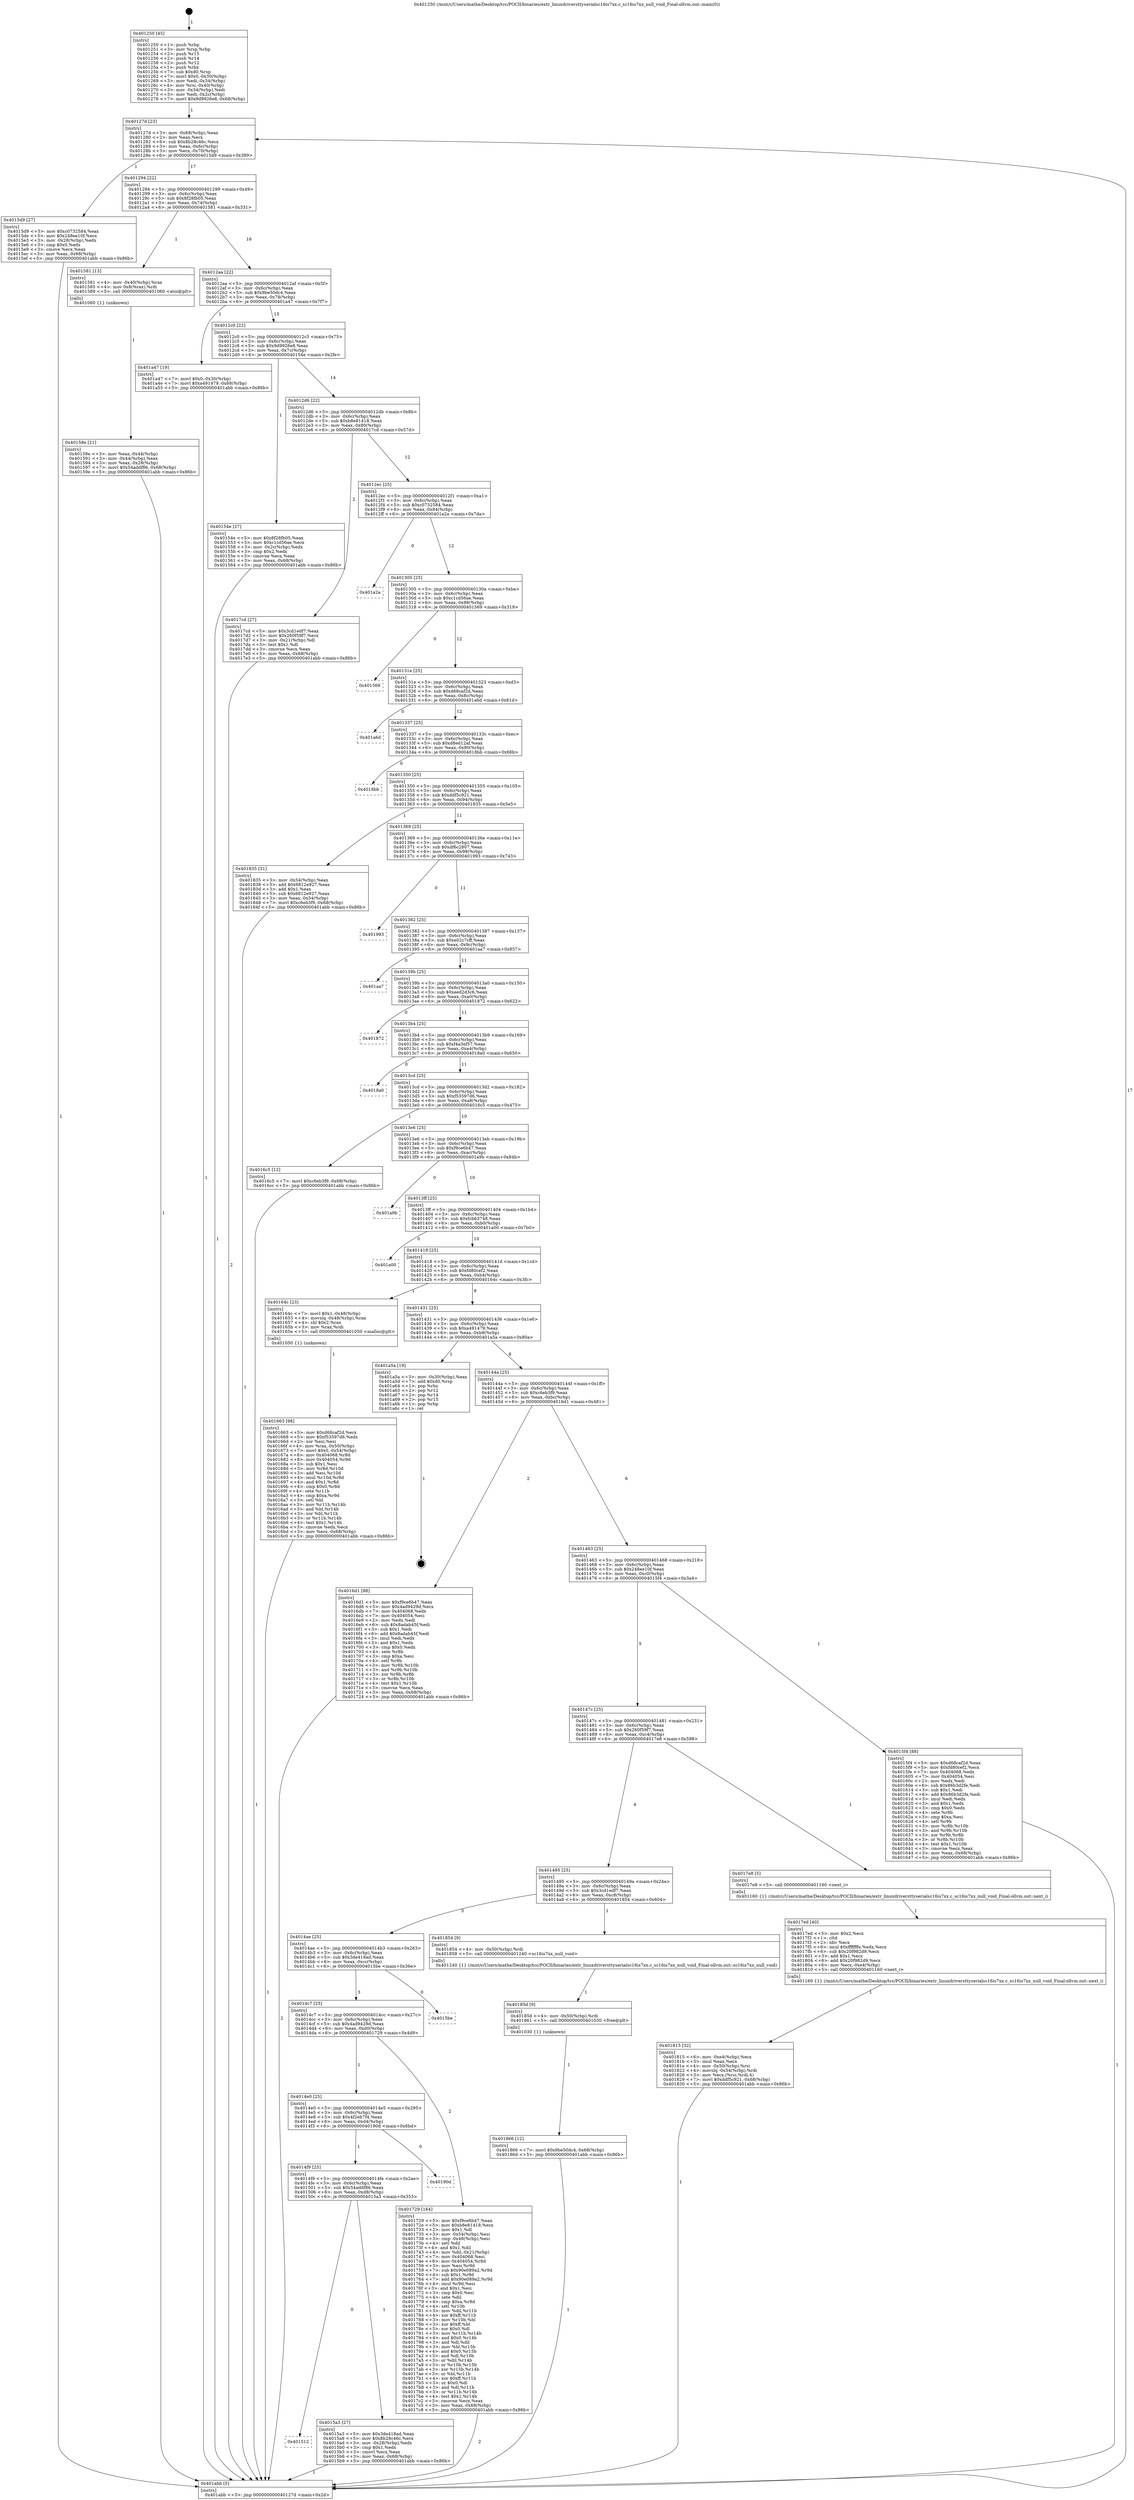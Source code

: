 digraph "0x401250" {
  label = "0x401250 (/mnt/c/Users/mathe/Desktop/tcc/POCII/binaries/extr_linuxdriversttyserialsc16is7xx.c_sc16is7xx_null_void_Final-ollvm.out::main(0))"
  labelloc = "t"
  node[shape=record]

  Entry [label="",width=0.3,height=0.3,shape=circle,fillcolor=black,style=filled]
  "0x40127d" [label="{
     0x40127d [23]\l
     | [instrs]\l
     &nbsp;&nbsp;0x40127d \<+3\>: mov -0x68(%rbp),%eax\l
     &nbsp;&nbsp;0x401280 \<+2\>: mov %eax,%ecx\l
     &nbsp;&nbsp;0x401282 \<+6\>: sub $0x8b28c46c,%ecx\l
     &nbsp;&nbsp;0x401288 \<+3\>: mov %eax,-0x6c(%rbp)\l
     &nbsp;&nbsp;0x40128b \<+3\>: mov %ecx,-0x70(%rbp)\l
     &nbsp;&nbsp;0x40128e \<+6\>: je 00000000004015d9 \<main+0x389\>\l
  }"]
  "0x4015d9" [label="{
     0x4015d9 [27]\l
     | [instrs]\l
     &nbsp;&nbsp;0x4015d9 \<+5\>: mov $0xc0732584,%eax\l
     &nbsp;&nbsp;0x4015de \<+5\>: mov $0x248ee10f,%ecx\l
     &nbsp;&nbsp;0x4015e3 \<+3\>: mov -0x28(%rbp),%edx\l
     &nbsp;&nbsp;0x4015e6 \<+3\>: cmp $0x0,%edx\l
     &nbsp;&nbsp;0x4015e9 \<+3\>: cmove %ecx,%eax\l
     &nbsp;&nbsp;0x4015ec \<+3\>: mov %eax,-0x68(%rbp)\l
     &nbsp;&nbsp;0x4015ef \<+5\>: jmp 0000000000401abb \<main+0x86b\>\l
  }"]
  "0x401294" [label="{
     0x401294 [22]\l
     | [instrs]\l
     &nbsp;&nbsp;0x401294 \<+5\>: jmp 0000000000401299 \<main+0x49\>\l
     &nbsp;&nbsp;0x401299 \<+3\>: mov -0x6c(%rbp),%eax\l
     &nbsp;&nbsp;0x40129c \<+5\>: sub $0x8f28fb05,%eax\l
     &nbsp;&nbsp;0x4012a1 \<+3\>: mov %eax,-0x74(%rbp)\l
     &nbsp;&nbsp;0x4012a4 \<+6\>: je 0000000000401581 \<main+0x331\>\l
  }"]
  Exit [label="",width=0.3,height=0.3,shape=circle,fillcolor=black,style=filled,peripheries=2]
  "0x401581" [label="{
     0x401581 [13]\l
     | [instrs]\l
     &nbsp;&nbsp;0x401581 \<+4\>: mov -0x40(%rbp),%rax\l
     &nbsp;&nbsp;0x401585 \<+4\>: mov 0x8(%rax),%rdi\l
     &nbsp;&nbsp;0x401589 \<+5\>: call 0000000000401060 \<atoi@plt\>\l
     | [calls]\l
     &nbsp;&nbsp;0x401060 \{1\} (unknown)\l
  }"]
  "0x4012aa" [label="{
     0x4012aa [22]\l
     | [instrs]\l
     &nbsp;&nbsp;0x4012aa \<+5\>: jmp 00000000004012af \<main+0x5f\>\l
     &nbsp;&nbsp;0x4012af \<+3\>: mov -0x6c(%rbp),%eax\l
     &nbsp;&nbsp;0x4012b2 \<+5\>: sub $0x9be50dc4,%eax\l
     &nbsp;&nbsp;0x4012b7 \<+3\>: mov %eax,-0x78(%rbp)\l
     &nbsp;&nbsp;0x4012ba \<+6\>: je 0000000000401a47 \<main+0x7f7\>\l
  }"]
  "0x401866" [label="{
     0x401866 [12]\l
     | [instrs]\l
     &nbsp;&nbsp;0x401866 \<+7\>: movl $0x9be50dc4,-0x68(%rbp)\l
     &nbsp;&nbsp;0x40186d \<+5\>: jmp 0000000000401abb \<main+0x86b\>\l
  }"]
  "0x401a47" [label="{
     0x401a47 [19]\l
     | [instrs]\l
     &nbsp;&nbsp;0x401a47 \<+7\>: movl $0x0,-0x30(%rbp)\l
     &nbsp;&nbsp;0x401a4e \<+7\>: movl $0xa491479,-0x68(%rbp)\l
     &nbsp;&nbsp;0x401a55 \<+5\>: jmp 0000000000401abb \<main+0x86b\>\l
  }"]
  "0x4012c0" [label="{
     0x4012c0 [22]\l
     | [instrs]\l
     &nbsp;&nbsp;0x4012c0 \<+5\>: jmp 00000000004012c5 \<main+0x75\>\l
     &nbsp;&nbsp;0x4012c5 \<+3\>: mov -0x6c(%rbp),%eax\l
     &nbsp;&nbsp;0x4012c8 \<+5\>: sub $0x9d9926e8,%eax\l
     &nbsp;&nbsp;0x4012cd \<+3\>: mov %eax,-0x7c(%rbp)\l
     &nbsp;&nbsp;0x4012d0 \<+6\>: je 000000000040154e \<main+0x2fe\>\l
  }"]
  "0x40185d" [label="{
     0x40185d [9]\l
     | [instrs]\l
     &nbsp;&nbsp;0x40185d \<+4\>: mov -0x50(%rbp),%rdi\l
     &nbsp;&nbsp;0x401861 \<+5\>: call 0000000000401030 \<free@plt\>\l
     | [calls]\l
     &nbsp;&nbsp;0x401030 \{1\} (unknown)\l
  }"]
  "0x40154e" [label="{
     0x40154e [27]\l
     | [instrs]\l
     &nbsp;&nbsp;0x40154e \<+5\>: mov $0x8f28fb05,%eax\l
     &nbsp;&nbsp;0x401553 \<+5\>: mov $0xc1cd56ae,%ecx\l
     &nbsp;&nbsp;0x401558 \<+3\>: mov -0x2c(%rbp),%edx\l
     &nbsp;&nbsp;0x40155b \<+3\>: cmp $0x2,%edx\l
     &nbsp;&nbsp;0x40155e \<+3\>: cmovne %ecx,%eax\l
     &nbsp;&nbsp;0x401561 \<+3\>: mov %eax,-0x68(%rbp)\l
     &nbsp;&nbsp;0x401564 \<+5\>: jmp 0000000000401abb \<main+0x86b\>\l
  }"]
  "0x4012d6" [label="{
     0x4012d6 [22]\l
     | [instrs]\l
     &nbsp;&nbsp;0x4012d6 \<+5\>: jmp 00000000004012db \<main+0x8b\>\l
     &nbsp;&nbsp;0x4012db \<+3\>: mov -0x6c(%rbp),%eax\l
     &nbsp;&nbsp;0x4012de \<+5\>: sub $0xb8e81418,%eax\l
     &nbsp;&nbsp;0x4012e3 \<+3\>: mov %eax,-0x80(%rbp)\l
     &nbsp;&nbsp;0x4012e6 \<+6\>: je 00000000004017cd \<main+0x57d\>\l
  }"]
  "0x401abb" [label="{
     0x401abb [5]\l
     | [instrs]\l
     &nbsp;&nbsp;0x401abb \<+5\>: jmp 000000000040127d \<main+0x2d\>\l
  }"]
  "0x401250" [label="{
     0x401250 [45]\l
     | [instrs]\l
     &nbsp;&nbsp;0x401250 \<+1\>: push %rbp\l
     &nbsp;&nbsp;0x401251 \<+3\>: mov %rsp,%rbp\l
     &nbsp;&nbsp;0x401254 \<+2\>: push %r15\l
     &nbsp;&nbsp;0x401256 \<+2\>: push %r14\l
     &nbsp;&nbsp;0x401258 \<+2\>: push %r12\l
     &nbsp;&nbsp;0x40125a \<+1\>: push %rbx\l
     &nbsp;&nbsp;0x40125b \<+7\>: sub $0xd0,%rsp\l
     &nbsp;&nbsp;0x401262 \<+7\>: movl $0x0,-0x30(%rbp)\l
     &nbsp;&nbsp;0x401269 \<+3\>: mov %edi,-0x34(%rbp)\l
     &nbsp;&nbsp;0x40126c \<+4\>: mov %rsi,-0x40(%rbp)\l
     &nbsp;&nbsp;0x401270 \<+3\>: mov -0x34(%rbp),%edi\l
     &nbsp;&nbsp;0x401273 \<+3\>: mov %edi,-0x2c(%rbp)\l
     &nbsp;&nbsp;0x401276 \<+7\>: movl $0x9d9926e8,-0x68(%rbp)\l
  }"]
  "0x40158e" [label="{
     0x40158e [21]\l
     | [instrs]\l
     &nbsp;&nbsp;0x40158e \<+3\>: mov %eax,-0x44(%rbp)\l
     &nbsp;&nbsp;0x401591 \<+3\>: mov -0x44(%rbp),%eax\l
     &nbsp;&nbsp;0x401594 \<+3\>: mov %eax,-0x28(%rbp)\l
     &nbsp;&nbsp;0x401597 \<+7\>: movl $0x54addf86,-0x68(%rbp)\l
     &nbsp;&nbsp;0x40159e \<+5\>: jmp 0000000000401abb \<main+0x86b\>\l
  }"]
  "0x401815" [label="{
     0x401815 [32]\l
     | [instrs]\l
     &nbsp;&nbsp;0x401815 \<+6\>: mov -0xe4(%rbp),%ecx\l
     &nbsp;&nbsp;0x40181b \<+3\>: imul %eax,%ecx\l
     &nbsp;&nbsp;0x40181e \<+4\>: mov -0x50(%rbp),%rsi\l
     &nbsp;&nbsp;0x401822 \<+4\>: movslq -0x54(%rbp),%rdi\l
     &nbsp;&nbsp;0x401826 \<+3\>: mov %ecx,(%rsi,%rdi,4)\l
     &nbsp;&nbsp;0x401829 \<+7\>: movl $0xddf5c921,-0x68(%rbp)\l
     &nbsp;&nbsp;0x401830 \<+5\>: jmp 0000000000401abb \<main+0x86b\>\l
  }"]
  "0x4017cd" [label="{
     0x4017cd [27]\l
     | [instrs]\l
     &nbsp;&nbsp;0x4017cd \<+5\>: mov $0x3cd1edf7,%eax\l
     &nbsp;&nbsp;0x4017d2 \<+5\>: mov $0x260f59f7,%ecx\l
     &nbsp;&nbsp;0x4017d7 \<+3\>: mov -0x21(%rbp),%dl\l
     &nbsp;&nbsp;0x4017da \<+3\>: test $0x1,%dl\l
     &nbsp;&nbsp;0x4017dd \<+3\>: cmovne %ecx,%eax\l
     &nbsp;&nbsp;0x4017e0 \<+3\>: mov %eax,-0x68(%rbp)\l
     &nbsp;&nbsp;0x4017e3 \<+5\>: jmp 0000000000401abb \<main+0x86b\>\l
  }"]
  "0x4012ec" [label="{
     0x4012ec [25]\l
     | [instrs]\l
     &nbsp;&nbsp;0x4012ec \<+5\>: jmp 00000000004012f1 \<main+0xa1\>\l
     &nbsp;&nbsp;0x4012f1 \<+3\>: mov -0x6c(%rbp),%eax\l
     &nbsp;&nbsp;0x4012f4 \<+5\>: sub $0xc0732584,%eax\l
     &nbsp;&nbsp;0x4012f9 \<+6\>: mov %eax,-0x84(%rbp)\l
     &nbsp;&nbsp;0x4012ff \<+6\>: je 0000000000401a2a \<main+0x7da\>\l
  }"]
  "0x4017ed" [label="{
     0x4017ed [40]\l
     | [instrs]\l
     &nbsp;&nbsp;0x4017ed \<+5\>: mov $0x2,%ecx\l
     &nbsp;&nbsp;0x4017f2 \<+1\>: cltd\l
     &nbsp;&nbsp;0x4017f3 \<+2\>: idiv %ecx\l
     &nbsp;&nbsp;0x4017f5 \<+6\>: imul $0xfffffffe,%edx,%ecx\l
     &nbsp;&nbsp;0x4017fb \<+6\>: sub $0x20f982d9,%ecx\l
     &nbsp;&nbsp;0x401801 \<+3\>: add $0x1,%ecx\l
     &nbsp;&nbsp;0x401804 \<+6\>: add $0x20f982d9,%ecx\l
     &nbsp;&nbsp;0x40180a \<+6\>: mov %ecx,-0xe4(%rbp)\l
     &nbsp;&nbsp;0x401810 \<+5\>: call 0000000000401160 \<next_i\>\l
     | [calls]\l
     &nbsp;&nbsp;0x401160 \{1\} (/mnt/c/Users/mathe/Desktop/tcc/POCII/binaries/extr_linuxdriversttyserialsc16is7xx.c_sc16is7xx_null_void_Final-ollvm.out::next_i)\l
  }"]
  "0x401a2a" [label="{
     0x401a2a\l
  }", style=dashed]
  "0x401305" [label="{
     0x401305 [25]\l
     | [instrs]\l
     &nbsp;&nbsp;0x401305 \<+5\>: jmp 000000000040130a \<main+0xba\>\l
     &nbsp;&nbsp;0x40130a \<+3\>: mov -0x6c(%rbp),%eax\l
     &nbsp;&nbsp;0x40130d \<+5\>: sub $0xc1cd56ae,%eax\l
     &nbsp;&nbsp;0x401312 \<+6\>: mov %eax,-0x88(%rbp)\l
     &nbsp;&nbsp;0x401318 \<+6\>: je 0000000000401569 \<main+0x319\>\l
  }"]
  "0x401663" [label="{
     0x401663 [98]\l
     | [instrs]\l
     &nbsp;&nbsp;0x401663 \<+5\>: mov $0xd68caf2d,%ecx\l
     &nbsp;&nbsp;0x401668 \<+5\>: mov $0xf53597d6,%edx\l
     &nbsp;&nbsp;0x40166d \<+2\>: xor %esi,%esi\l
     &nbsp;&nbsp;0x40166f \<+4\>: mov %rax,-0x50(%rbp)\l
     &nbsp;&nbsp;0x401673 \<+7\>: movl $0x0,-0x54(%rbp)\l
     &nbsp;&nbsp;0x40167a \<+8\>: mov 0x404068,%r8d\l
     &nbsp;&nbsp;0x401682 \<+8\>: mov 0x404054,%r9d\l
     &nbsp;&nbsp;0x40168a \<+3\>: sub $0x1,%esi\l
     &nbsp;&nbsp;0x40168d \<+3\>: mov %r8d,%r10d\l
     &nbsp;&nbsp;0x401690 \<+3\>: add %esi,%r10d\l
     &nbsp;&nbsp;0x401693 \<+4\>: imul %r10d,%r8d\l
     &nbsp;&nbsp;0x401697 \<+4\>: and $0x1,%r8d\l
     &nbsp;&nbsp;0x40169b \<+4\>: cmp $0x0,%r8d\l
     &nbsp;&nbsp;0x40169f \<+4\>: sete %r11b\l
     &nbsp;&nbsp;0x4016a3 \<+4\>: cmp $0xa,%r9d\l
     &nbsp;&nbsp;0x4016a7 \<+3\>: setl %bl\l
     &nbsp;&nbsp;0x4016aa \<+3\>: mov %r11b,%r14b\l
     &nbsp;&nbsp;0x4016ad \<+3\>: and %bl,%r14b\l
     &nbsp;&nbsp;0x4016b0 \<+3\>: xor %bl,%r11b\l
     &nbsp;&nbsp;0x4016b3 \<+3\>: or %r11b,%r14b\l
     &nbsp;&nbsp;0x4016b6 \<+4\>: test $0x1,%r14b\l
     &nbsp;&nbsp;0x4016ba \<+3\>: cmovne %edx,%ecx\l
     &nbsp;&nbsp;0x4016bd \<+3\>: mov %ecx,-0x68(%rbp)\l
     &nbsp;&nbsp;0x4016c0 \<+5\>: jmp 0000000000401abb \<main+0x86b\>\l
  }"]
  "0x401569" [label="{
     0x401569\l
  }", style=dashed]
  "0x40131e" [label="{
     0x40131e [25]\l
     | [instrs]\l
     &nbsp;&nbsp;0x40131e \<+5\>: jmp 0000000000401323 \<main+0xd3\>\l
     &nbsp;&nbsp;0x401323 \<+3\>: mov -0x6c(%rbp),%eax\l
     &nbsp;&nbsp;0x401326 \<+5\>: sub $0xd68caf2d,%eax\l
     &nbsp;&nbsp;0x40132b \<+6\>: mov %eax,-0x8c(%rbp)\l
     &nbsp;&nbsp;0x401331 \<+6\>: je 0000000000401a6d \<main+0x81d\>\l
  }"]
  "0x401512" [label="{
     0x401512\l
  }", style=dashed]
  "0x401a6d" [label="{
     0x401a6d\l
  }", style=dashed]
  "0x401337" [label="{
     0x401337 [25]\l
     | [instrs]\l
     &nbsp;&nbsp;0x401337 \<+5\>: jmp 000000000040133c \<main+0xec\>\l
     &nbsp;&nbsp;0x40133c \<+3\>: mov -0x6c(%rbp),%eax\l
     &nbsp;&nbsp;0x40133f \<+5\>: sub $0xd8ed12af,%eax\l
     &nbsp;&nbsp;0x401344 \<+6\>: mov %eax,-0x90(%rbp)\l
     &nbsp;&nbsp;0x40134a \<+6\>: je 00000000004018bb \<main+0x66b\>\l
  }"]
  "0x4015a3" [label="{
     0x4015a3 [27]\l
     | [instrs]\l
     &nbsp;&nbsp;0x4015a3 \<+5\>: mov $0x3de418ad,%eax\l
     &nbsp;&nbsp;0x4015a8 \<+5\>: mov $0x8b28c46c,%ecx\l
     &nbsp;&nbsp;0x4015ad \<+3\>: mov -0x28(%rbp),%edx\l
     &nbsp;&nbsp;0x4015b0 \<+3\>: cmp $0x1,%edx\l
     &nbsp;&nbsp;0x4015b3 \<+3\>: cmovl %ecx,%eax\l
     &nbsp;&nbsp;0x4015b6 \<+3\>: mov %eax,-0x68(%rbp)\l
     &nbsp;&nbsp;0x4015b9 \<+5\>: jmp 0000000000401abb \<main+0x86b\>\l
  }"]
  "0x4018bb" [label="{
     0x4018bb\l
  }", style=dashed]
  "0x401350" [label="{
     0x401350 [25]\l
     | [instrs]\l
     &nbsp;&nbsp;0x401350 \<+5\>: jmp 0000000000401355 \<main+0x105\>\l
     &nbsp;&nbsp;0x401355 \<+3\>: mov -0x6c(%rbp),%eax\l
     &nbsp;&nbsp;0x401358 \<+5\>: sub $0xddf5c921,%eax\l
     &nbsp;&nbsp;0x40135d \<+6\>: mov %eax,-0x94(%rbp)\l
     &nbsp;&nbsp;0x401363 \<+6\>: je 0000000000401835 \<main+0x5e5\>\l
  }"]
  "0x4014f9" [label="{
     0x4014f9 [25]\l
     | [instrs]\l
     &nbsp;&nbsp;0x4014f9 \<+5\>: jmp 00000000004014fe \<main+0x2ae\>\l
     &nbsp;&nbsp;0x4014fe \<+3\>: mov -0x6c(%rbp),%eax\l
     &nbsp;&nbsp;0x401501 \<+5\>: sub $0x54addf86,%eax\l
     &nbsp;&nbsp;0x401506 \<+6\>: mov %eax,-0xd8(%rbp)\l
     &nbsp;&nbsp;0x40150c \<+6\>: je 00000000004015a3 \<main+0x353\>\l
  }"]
  "0x401835" [label="{
     0x401835 [31]\l
     | [instrs]\l
     &nbsp;&nbsp;0x401835 \<+3\>: mov -0x54(%rbp),%eax\l
     &nbsp;&nbsp;0x401838 \<+5\>: add $0x6812e927,%eax\l
     &nbsp;&nbsp;0x40183d \<+3\>: add $0x1,%eax\l
     &nbsp;&nbsp;0x401840 \<+5\>: sub $0x6812e927,%eax\l
     &nbsp;&nbsp;0x401845 \<+3\>: mov %eax,-0x54(%rbp)\l
     &nbsp;&nbsp;0x401848 \<+7\>: movl $0xc6eb3f9,-0x68(%rbp)\l
     &nbsp;&nbsp;0x40184f \<+5\>: jmp 0000000000401abb \<main+0x86b\>\l
  }"]
  "0x401369" [label="{
     0x401369 [25]\l
     | [instrs]\l
     &nbsp;&nbsp;0x401369 \<+5\>: jmp 000000000040136e \<main+0x11e\>\l
     &nbsp;&nbsp;0x40136e \<+3\>: mov -0x6c(%rbp),%eax\l
     &nbsp;&nbsp;0x401371 \<+5\>: sub $0xdf6c2807,%eax\l
     &nbsp;&nbsp;0x401376 \<+6\>: mov %eax,-0x98(%rbp)\l
     &nbsp;&nbsp;0x40137c \<+6\>: je 0000000000401993 \<main+0x743\>\l
  }"]
  "0x40190d" [label="{
     0x40190d\l
  }", style=dashed]
  "0x401993" [label="{
     0x401993\l
  }", style=dashed]
  "0x401382" [label="{
     0x401382 [25]\l
     | [instrs]\l
     &nbsp;&nbsp;0x401382 \<+5\>: jmp 0000000000401387 \<main+0x137\>\l
     &nbsp;&nbsp;0x401387 \<+3\>: mov -0x6c(%rbp),%eax\l
     &nbsp;&nbsp;0x40138a \<+5\>: sub $0xe02c7cff,%eax\l
     &nbsp;&nbsp;0x40138f \<+6\>: mov %eax,-0x9c(%rbp)\l
     &nbsp;&nbsp;0x401395 \<+6\>: je 0000000000401aa7 \<main+0x857\>\l
  }"]
  "0x4014e0" [label="{
     0x4014e0 [25]\l
     | [instrs]\l
     &nbsp;&nbsp;0x4014e0 \<+5\>: jmp 00000000004014e5 \<main+0x295\>\l
     &nbsp;&nbsp;0x4014e5 \<+3\>: mov -0x6c(%rbp),%eax\l
     &nbsp;&nbsp;0x4014e8 \<+5\>: sub $0x4f2eb7f4,%eax\l
     &nbsp;&nbsp;0x4014ed \<+6\>: mov %eax,-0xd4(%rbp)\l
     &nbsp;&nbsp;0x4014f3 \<+6\>: je 000000000040190d \<main+0x6bd\>\l
  }"]
  "0x401aa7" [label="{
     0x401aa7\l
  }", style=dashed]
  "0x40139b" [label="{
     0x40139b [25]\l
     | [instrs]\l
     &nbsp;&nbsp;0x40139b \<+5\>: jmp 00000000004013a0 \<main+0x150\>\l
     &nbsp;&nbsp;0x4013a0 \<+3\>: mov -0x6c(%rbp),%eax\l
     &nbsp;&nbsp;0x4013a3 \<+5\>: sub $0xeed2d3c6,%eax\l
     &nbsp;&nbsp;0x4013a8 \<+6\>: mov %eax,-0xa0(%rbp)\l
     &nbsp;&nbsp;0x4013ae \<+6\>: je 0000000000401872 \<main+0x622\>\l
  }"]
  "0x401729" [label="{
     0x401729 [164]\l
     | [instrs]\l
     &nbsp;&nbsp;0x401729 \<+5\>: mov $0xf9ce6b47,%eax\l
     &nbsp;&nbsp;0x40172e \<+5\>: mov $0xb8e81418,%ecx\l
     &nbsp;&nbsp;0x401733 \<+2\>: mov $0x1,%dl\l
     &nbsp;&nbsp;0x401735 \<+3\>: mov -0x54(%rbp),%esi\l
     &nbsp;&nbsp;0x401738 \<+3\>: cmp -0x48(%rbp),%esi\l
     &nbsp;&nbsp;0x40173b \<+4\>: setl %dil\l
     &nbsp;&nbsp;0x40173f \<+4\>: and $0x1,%dil\l
     &nbsp;&nbsp;0x401743 \<+4\>: mov %dil,-0x21(%rbp)\l
     &nbsp;&nbsp;0x401747 \<+7\>: mov 0x404068,%esi\l
     &nbsp;&nbsp;0x40174e \<+8\>: mov 0x404054,%r8d\l
     &nbsp;&nbsp;0x401756 \<+3\>: mov %esi,%r9d\l
     &nbsp;&nbsp;0x401759 \<+7\>: sub $0x90e089a2,%r9d\l
     &nbsp;&nbsp;0x401760 \<+4\>: sub $0x1,%r9d\l
     &nbsp;&nbsp;0x401764 \<+7\>: add $0x90e089a2,%r9d\l
     &nbsp;&nbsp;0x40176b \<+4\>: imul %r9d,%esi\l
     &nbsp;&nbsp;0x40176f \<+3\>: and $0x1,%esi\l
     &nbsp;&nbsp;0x401772 \<+3\>: cmp $0x0,%esi\l
     &nbsp;&nbsp;0x401775 \<+4\>: sete %dil\l
     &nbsp;&nbsp;0x401779 \<+4\>: cmp $0xa,%r8d\l
     &nbsp;&nbsp;0x40177d \<+4\>: setl %r10b\l
     &nbsp;&nbsp;0x401781 \<+3\>: mov %dil,%r11b\l
     &nbsp;&nbsp;0x401784 \<+4\>: xor $0xff,%r11b\l
     &nbsp;&nbsp;0x401788 \<+3\>: mov %r10b,%bl\l
     &nbsp;&nbsp;0x40178b \<+3\>: xor $0xff,%bl\l
     &nbsp;&nbsp;0x40178e \<+3\>: xor $0x0,%dl\l
     &nbsp;&nbsp;0x401791 \<+3\>: mov %r11b,%r14b\l
     &nbsp;&nbsp;0x401794 \<+4\>: and $0x0,%r14b\l
     &nbsp;&nbsp;0x401798 \<+3\>: and %dl,%dil\l
     &nbsp;&nbsp;0x40179b \<+3\>: mov %bl,%r15b\l
     &nbsp;&nbsp;0x40179e \<+4\>: and $0x0,%r15b\l
     &nbsp;&nbsp;0x4017a2 \<+3\>: and %dl,%r10b\l
     &nbsp;&nbsp;0x4017a5 \<+3\>: or %dil,%r14b\l
     &nbsp;&nbsp;0x4017a8 \<+3\>: or %r10b,%r15b\l
     &nbsp;&nbsp;0x4017ab \<+3\>: xor %r15b,%r14b\l
     &nbsp;&nbsp;0x4017ae \<+3\>: or %bl,%r11b\l
     &nbsp;&nbsp;0x4017b1 \<+4\>: xor $0xff,%r11b\l
     &nbsp;&nbsp;0x4017b5 \<+3\>: or $0x0,%dl\l
     &nbsp;&nbsp;0x4017b8 \<+3\>: and %dl,%r11b\l
     &nbsp;&nbsp;0x4017bb \<+3\>: or %r11b,%r14b\l
     &nbsp;&nbsp;0x4017be \<+4\>: test $0x1,%r14b\l
     &nbsp;&nbsp;0x4017c2 \<+3\>: cmovne %ecx,%eax\l
     &nbsp;&nbsp;0x4017c5 \<+3\>: mov %eax,-0x68(%rbp)\l
     &nbsp;&nbsp;0x4017c8 \<+5\>: jmp 0000000000401abb \<main+0x86b\>\l
  }"]
  "0x401872" [label="{
     0x401872\l
  }", style=dashed]
  "0x4013b4" [label="{
     0x4013b4 [25]\l
     | [instrs]\l
     &nbsp;&nbsp;0x4013b4 \<+5\>: jmp 00000000004013b9 \<main+0x169\>\l
     &nbsp;&nbsp;0x4013b9 \<+3\>: mov -0x6c(%rbp),%eax\l
     &nbsp;&nbsp;0x4013bc \<+5\>: sub $0xf4a3ef57,%eax\l
     &nbsp;&nbsp;0x4013c1 \<+6\>: mov %eax,-0xa4(%rbp)\l
     &nbsp;&nbsp;0x4013c7 \<+6\>: je 00000000004018a0 \<main+0x650\>\l
  }"]
  "0x4014c7" [label="{
     0x4014c7 [25]\l
     | [instrs]\l
     &nbsp;&nbsp;0x4014c7 \<+5\>: jmp 00000000004014cc \<main+0x27c\>\l
     &nbsp;&nbsp;0x4014cc \<+3\>: mov -0x6c(%rbp),%eax\l
     &nbsp;&nbsp;0x4014cf \<+5\>: sub $0x4ad9429d,%eax\l
     &nbsp;&nbsp;0x4014d4 \<+6\>: mov %eax,-0xd0(%rbp)\l
     &nbsp;&nbsp;0x4014da \<+6\>: je 0000000000401729 \<main+0x4d9\>\l
  }"]
  "0x4018a0" [label="{
     0x4018a0\l
  }", style=dashed]
  "0x4013cd" [label="{
     0x4013cd [25]\l
     | [instrs]\l
     &nbsp;&nbsp;0x4013cd \<+5\>: jmp 00000000004013d2 \<main+0x182\>\l
     &nbsp;&nbsp;0x4013d2 \<+3\>: mov -0x6c(%rbp),%eax\l
     &nbsp;&nbsp;0x4013d5 \<+5\>: sub $0xf53597d6,%eax\l
     &nbsp;&nbsp;0x4013da \<+6\>: mov %eax,-0xa8(%rbp)\l
     &nbsp;&nbsp;0x4013e0 \<+6\>: je 00000000004016c5 \<main+0x475\>\l
  }"]
  "0x4015be" [label="{
     0x4015be\l
  }", style=dashed]
  "0x4016c5" [label="{
     0x4016c5 [12]\l
     | [instrs]\l
     &nbsp;&nbsp;0x4016c5 \<+7\>: movl $0xc6eb3f9,-0x68(%rbp)\l
     &nbsp;&nbsp;0x4016cc \<+5\>: jmp 0000000000401abb \<main+0x86b\>\l
  }"]
  "0x4013e6" [label="{
     0x4013e6 [25]\l
     | [instrs]\l
     &nbsp;&nbsp;0x4013e6 \<+5\>: jmp 00000000004013eb \<main+0x19b\>\l
     &nbsp;&nbsp;0x4013eb \<+3\>: mov -0x6c(%rbp),%eax\l
     &nbsp;&nbsp;0x4013ee \<+5\>: sub $0xf9ce6b47,%eax\l
     &nbsp;&nbsp;0x4013f3 \<+6\>: mov %eax,-0xac(%rbp)\l
     &nbsp;&nbsp;0x4013f9 \<+6\>: je 0000000000401a9b \<main+0x84b\>\l
  }"]
  "0x4014ae" [label="{
     0x4014ae [25]\l
     | [instrs]\l
     &nbsp;&nbsp;0x4014ae \<+5\>: jmp 00000000004014b3 \<main+0x263\>\l
     &nbsp;&nbsp;0x4014b3 \<+3\>: mov -0x6c(%rbp),%eax\l
     &nbsp;&nbsp;0x4014b6 \<+5\>: sub $0x3de418ad,%eax\l
     &nbsp;&nbsp;0x4014bb \<+6\>: mov %eax,-0xcc(%rbp)\l
     &nbsp;&nbsp;0x4014c1 \<+6\>: je 00000000004015be \<main+0x36e\>\l
  }"]
  "0x401a9b" [label="{
     0x401a9b\l
  }", style=dashed]
  "0x4013ff" [label="{
     0x4013ff [25]\l
     | [instrs]\l
     &nbsp;&nbsp;0x4013ff \<+5\>: jmp 0000000000401404 \<main+0x1b4\>\l
     &nbsp;&nbsp;0x401404 \<+3\>: mov -0x6c(%rbp),%eax\l
     &nbsp;&nbsp;0x401407 \<+5\>: sub $0xfcb63748,%eax\l
     &nbsp;&nbsp;0x40140c \<+6\>: mov %eax,-0xb0(%rbp)\l
     &nbsp;&nbsp;0x401412 \<+6\>: je 0000000000401a00 \<main+0x7b0\>\l
  }"]
  "0x401854" [label="{
     0x401854 [9]\l
     | [instrs]\l
     &nbsp;&nbsp;0x401854 \<+4\>: mov -0x50(%rbp),%rdi\l
     &nbsp;&nbsp;0x401858 \<+5\>: call 0000000000401240 \<sc16is7xx_null_void\>\l
     | [calls]\l
     &nbsp;&nbsp;0x401240 \{1\} (/mnt/c/Users/mathe/Desktop/tcc/POCII/binaries/extr_linuxdriversttyserialsc16is7xx.c_sc16is7xx_null_void_Final-ollvm.out::sc16is7xx_null_void)\l
  }"]
  "0x401a00" [label="{
     0x401a00\l
  }", style=dashed]
  "0x401418" [label="{
     0x401418 [25]\l
     | [instrs]\l
     &nbsp;&nbsp;0x401418 \<+5\>: jmp 000000000040141d \<main+0x1cd\>\l
     &nbsp;&nbsp;0x40141d \<+3\>: mov -0x6c(%rbp),%eax\l
     &nbsp;&nbsp;0x401420 \<+5\>: sub $0xfd80cef2,%eax\l
     &nbsp;&nbsp;0x401425 \<+6\>: mov %eax,-0xb4(%rbp)\l
     &nbsp;&nbsp;0x40142b \<+6\>: je 000000000040164c \<main+0x3fc\>\l
  }"]
  "0x401495" [label="{
     0x401495 [25]\l
     | [instrs]\l
     &nbsp;&nbsp;0x401495 \<+5\>: jmp 000000000040149a \<main+0x24a\>\l
     &nbsp;&nbsp;0x40149a \<+3\>: mov -0x6c(%rbp),%eax\l
     &nbsp;&nbsp;0x40149d \<+5\>: sub $0x3cd1edf7,%eax\l
     &nbsp;&nbsp;0x4014a2 \<+6\>: mov %eax,-0xc8(%rbp)\l
     &nbsp;&nbsp;0x4014a8 \<+6\>: je 0000000000401854 \<main+0x604\>\l
  }"]
  "0x40164c" [label="{
     0x40164c [23]\l
     | [instrs]\l
     &nbsp;&nbsp;0x40164c \<+7\>: movl $0x1,-0x48(%rbp)\l
     &nbsp;&nbsp;0x401653 \<+4\>: movslq -0x48(%rbp),%rax\l
     &nbsp;&nbsp;0x401657 \<+4\>: shl $0x2,%rax\l
     &nbsp;&nbsp;0x40165b \<+3\>: mov %rax,%rdi\l
     &nbsp;&nbsp;0x40165e \<+5\>: call 0000000000401050 \<malloc@plt\>\l
     | [calls]\l
     &nbsp;&nbsp;0x401050 \{1\} (unknown)\l
  }"]
  "0x401431" [label="{
     0x401431 [25]\l
     | [instrs]\l
     &nbsp;&nbsp;0x401431 \<+5\>: jmp 0000000000401436 \<main+0x1e6\>\l
     &nbsp;&nbsp;0x401436 \<+3\>: mov -0x6c(%rbp),%eax\l
     &nbsp;&nbsp;0x401439 \<+5\>: sub $0xa491479,%eax\l
     &nbsp;&nbsp;0x40143e \<+6\>: mov %eax,-0xb8(%rbp)\l
     &nbsp;&nbsp;0x401444 \<+6\>: je 0000000000401a5a \<main+0x80a\>\l
  }"]
  "0x4017e8" [label="{
     0x4017e8 [5]\l
     | [instrs]\l
     &nbsp;&nbsp;0x4017e8 \<+5\>: call 0000000000401160 \<next_i\>\l
     | [calls]\l
     &nbsp;&nbsp;0x401160 \{1\} (/mnt/c/Users/mathe/Desktop/tcc/POCII/binaries/extr_linuxdriversttyserialsc16is7xx.c_sc16is7xx_null_void_Final-ollvm.out::next_i)\l
  }"]
  "0x401a5a" [label="{
     0x401a5a [19]\l
     | [instrs]\l
     &nbsp;&nbsp;0x401a5a \<+3\>: mov -0x30(%rbp),%eax\l
     &nbsp;&nbsp;0x401a5d \<+7\>: add $0xd0,%rsp\l
     &nbsp;&nbsp;0x401a64 \<+1\>: pop %rbx\l
     &nbsp;&nbsp;0x401a65 \<+2\>: pop %r12\l
     &nbsp;&nbsp;0x401a67 \<+2\>: pop %r14\l
     &nbsp;&nbsp;0x401a69 \<+2\>: pop %r15\l
     &nbsp;&nbsp;0x401a6b \<+1\>: pop %rbp\l
     &nbsp;&nbsp;0x401a6c \<+1\>: ret\l
  }"]
  "0x40144a" [label="{
     0x40144a [25]\l
     | [instrs]\l
     &nbsp;&nbsp;0x40144a \<+5\>: jmp 000000000040144f \<main+0x1ff\>\l
     &nbsp;&nbsp;0x40144f \<+3\>: mov -0x6c(%rbp),%eax\l
     &nbsp;&nbsp;0x401452 \<+5\>: sub $0xc6eb3f9,%eax\l
     &nbsp;&nbsp;0x401457 \<+6\>: mov %eax,-0xbc(%rbp)\l
     &nbsp;&nbsp;0x40145d \<+6\>: je 00000000004016d1 \<main+0x481\>\l
  }"]
  "0x40147c" [label="{
     0x40147c [25]\l
     | [instrs]\l
     &nbsp;&nbsp;0x40147c \<+5\>: jmp 0000000000401481 \<main+0x231\>\l
     &nbsp;&nbsp;0x401481 \<+3\>: mov -0x6c(%rbp),%eax\l
     &nbsp;&nbsp;0x401484 \<+5\>: sub $0x260f59f7,%eax\l
     &nbsp;&nbsp;0x401489 \<+6\>: mov %eax,-0xc4(%rbp)\l
     &nbsp;&nbsp;0x40148f \<+6\>: je 00000000004017e8 \<main+0x598\>\l
  }"]
  "0x4016d1" [label="{
     0x4016d1 [88]\l
     | [instrs]\l
     &nbsp;&nbsp;0x4016d1 \<+5\>: mov $0xf9ce6b47,%eax\l
     &nbsp;&nbsp;0x4016d6 \<+5\>: mov $0x4ad9429d,%ecx\l
     &nbsp;&nbsp;0x4016db \<+7\>: mov 0x404068,%edx\l
     &nbsp;&nbsp;0x4016e2 \<+7\>: mov 0x404054,%esi\l
     &nbsp;&nbsp;0x4016e9 \<+2\>: mov %edx,%edi\l
     &nbsp;&nbsp;0x4016eb \<+6\>: sub $0x8adab45f,%edi\l
     &nbsp;&nbsp;0x4016f1 \<+3\>: sub $0x1,%edi\l
     &nbsp;&nbsp;0x4016f4 \<+6\>: add $0x8adab45f,%edi\l
     &nbsp;&nbsp;0x4016fa \<+3\>: imul %edi,%edx\l
     &nbsp;&nbsp;0x4016fd \<+3\>: and $0x1,%edx\l
     &nbsp;&nbsp;0x401700 \<+3\>: cmp $0x0,%edx\l
     &nbsp;&nbsp;0x401703 \<+4\>: sete %r8b\l
     &nbsp;&nbsp;0x401707 \<+3\>: cmp $0xa,%esi\l
     &nbsp;&nbsp;0x40170a \<+4\>: setl %r9b\l
     &nbsp;&nbsp;0x40170e \<+3\>: mov %r8b,%r10b\l
     &nbsp;&nbsp;0x401711 \<+3\>: and %r9b,%r10b\l
     &nbsp;&nbsp;0x401714 \<+3\>: xor %r9b,%r8b\l
     &nbsp;&nbsp;0x401717 \<+3\>: or %r8b,%r10b\l
     &nbsp;&nbsp;0x40171a \<+4\>: test $0x1,%r10b\l
     &nbsp;&nbsp;0x40171e \<+3\>: cmovne %ecx,%eax\l
     &nbsp;&nbsp;0x401721 \<+3\>: mov %eax,-0x68(%rbp)\l
     &nbsp;&nbsp;0x401724 \<+5\>: jmp 0000000000401abb \<main+0x86b\>\l
  }"]
  "0x401463" [label="{
     0x401463 [25]\l
     | [instrs]\l
     &nbsp;&nbsp;0x401463 \<+5\>: jmp 0000000000401468 \<main+0x218\>\l
     &nbsp;&nbsp;0x401468 \<+3\>: mov -0x6c(%rbp),%eax\l
     &nbsp;&nbsp;0x40146b \<+5\>: sub $0x248ee10f,%eax\l
     &nbsp;&nbsp;0x401470 \<+6\>: mov %eax,-0xc0(%rbp)\l
     &nbsp;&nbsp;0x401476 \<+6\>: je 00000000004015f4 \<main+0x3a4\>\l
  }"]
  "0x4015f4" [label="{
     0x4015f4 [88]\l
     | [instrs]\l
     &nbsp;&nbsp;0x4015f4 \<+5\>: mov $0xd68caf2d,%eax\l
     &nbsp;&nbsp;0x4015f9 \<+5\>: mov $0xfd80cef2,%ecx\l
     &nbsp;&nbsp;0x4015fe \<+7\>: mov 0x404068,%edx\l
     &nbsp;&nbsp;0x401605 \<+7\>: mov 0x404054,%esi\l
     &nbsp;&nbsp;0x40160c \<+2\>: mov %edx,%edi\l
     &nbsp;&nbsp;0x40160e \<+6\>: sub $0x86b3d2fe,%edi\l
     &nbsp;&nbsp;0x401614 \<+3\>: sub $0x1,%edi\l
     &nbsp;&nbsp;0x401617 \<+6\>: add $0x86b3d2fe,%edi\l
     &nbsp;&nbsp;0x40161d \<+3\>: imul %edi,%edx\l
     &nbsp;&nbsp;0x401620 \<+3\>: and $0x1,%edx\l
     &nbsp;&nbsp;0x401623 \<+3\>: cmp $0x0,%edx\l
     &nbsp;&nbsp;0x401626 \<+4\>: sete %r8b\l
     &nbsp;&nbsp;0x40162a \<+3\>: cmp $0xa,%esi\l
     &nbsp;&nbsp;0x40162d \<+4\>: setl %r9b\l
     &nbsp;&nbsp;0x401631 \<+3\>: mov %r8b,%r10b\l
     &nbsp;&nbsp;0x401634 \<+3\>: and %r9b,%r10b\l
     &nbsp;&nbsp;0x401637 \<+3\>: xor %r9b,%r8b\l
     &nbsp;&nbsp;0x40163a \<+3\>: or %r8b,%r10b\l
     &nbsp;&nbsp;0x40163d \<+4\>: test $0x1,%r10b\l
     &nbsp;&nbsp;0x401641 \<+3\>: cmovne %ecx,%eax\l
     &nbsp;&nbsp;0x401644 \<+3\>: mov %eax,-0x68(%rbp)\l
     &nbsp;&nbsp;0x401647 \<+5\>: jmp 0000000000401abb \<main+0x86b\>\l
  }"]
  Entry -> "0x401250" [label=" 1"]
  "0x40127d" -> "0x4015d9" [label=" 1"]
  "0x40127d" -> "0x401294" [label=" 17"]
  "0x401a5a" -> Exit [label=" 1"]
  "0x401294" -> "0x401581" [label=" 1"]
  "0x401294" -> "0x4012aa" [label=" 16"]
  "0x401a47" -> "0x401abb" [label=" 1"]
  "0x4012aa" -> "0x401a47" [label=" 1"]
  "0x4012aa" -> "0x4012c0" [label=" 15"]
  "0x401866" -> "0x401abb" [label=" 1"]
  "0x4012c0" -> "0x40154e" [label=" 1"]
  "0x4012c0" -> "0x4012d6" [label=" 14"]
  "0x40154e" -> "0x401abb" [label=" 1"]
  "0x401250" -> "0x40127d" [label=" 1"]
  "0x401abb" -> "0x40127d" [label=" 17"]
  "0x401581" -> "0x40158e" [label=" 1"]
  "0x40158e" -> "0x401abb" [label=" 1"]
  "0x40185d" -> "0x401866" [label=" 1"]
  "0x4012d6" -> "0x4017cd" [label=" 2"]
  "0x4012d6" -> "0x4012ec" [label=" 12"]
  "0x401854" -> "0x40185d" [label=" 1"]
  "0x4012ec" -> "0x401a2a" [label=" 0"]
  "0x4012ec" -> "0x401305" [label=" 12"]
  "0x401835" -> "0x401abb" [label=" 1"]
  "0x401305" -> "0x401569" [label=" 0"]
  "0x401305" -> "0x40131e" [label=" 12"]
  "0x401815" -> "0x401abb" [label=" 1"]
  "0x40131e" -> "0x401a6d" [label=" 0"]
  "0x40131e" -> "0x401337" [label=" 12"]
  "0x4017ed" -> "0x401815" [label=" 1"]
  "0x401337" -> "0x4018bb" [label=" 0"]
  "0x401337" -> "0x401350" [label=" 12"]
  "0x4017e8" -> "0x4017ed" [label=" 1"]
  "0x401350" -> "0x401835" [label=" 1"]
  "0x401350" -> "0x401369" [label=" 11"]
  "0x401729" -> "0x401abb" [label=" 2"]
  "0x401369" -> "0x401993" [label=" 0"]
  "0x401369" -> "0x401382" [label=" 11"]
  "0x4016d1" -> "0x401abb" [label=" 2"]
  "0x401382" -> "0x401aa7" [label=" 0"]
  "0x401382" -> "0x40139b" [label=" 11"]
  "0x401663" -> "0x401abb" [label=" 1"]
  "0x40139b" -> "0x401872" [label=" 0"]
  "0x40139b" -> "0x4013b4" [label=" 11"]
  "0x40164c" -> "0x401663" [label=" 1"]
  "0x4013b4" -> "0x4018a0" [label=" 0"]
  "0x4013b4" -> "0x4013cd" [label=" 11"]
  "0x4015d9" -> "0x401abb" [label=" 1"]
  "0x4013cd" -> "0x4016c5" [label=" 1"]
  "0x4013cd" -> "0x4013e6" [label=" 10"]
  "0x4015a3" -> "0x401abb" [label=" 1"]
  "0x4013e6" -> "0x401a9b" [label=" 0"]
  "0x4013e6" -> "0x4013ff" [label=" 10"]
  "0x4014f9" -> "0x4015a3" [label=" 1"]
  "0x4013ff" -> "0x401a00" [label=" 0"]
  "0x4013ff" -> "0x401418" [label=" 10"]
  "0x4017cd" -> "0x401abb" [label=" 2"]
  "0x401418" -> "0x40164c" [label=" 1"]
  "0x401418" -> "0x401431" [label=" 9"]
  "0x4014e0" -> "0x40190d" [label=" 0"]
  "0x401431" -> "0x401a5a" [label=" 1"]
  "0x401431" -> "0x40144a" [label=" 8"]
  "0x4016c5" -> "0x401abb" [label=" 1"]
  "0x40144a" -> "0x4016d1" [label=" 2"]
  "0x40144a" -> "0x401463" [label=" 6"]
  "0x4014c7" -> "0x401729" [label=" 2"]
  "0x401463" -> "0x4015f4" [label=" 1"]
  "0x401463" -> "0x40147c" [label=" 5"]
  "0x4014c7" -> "0x4014e0" [label=" 1"]
  "0x40147c" -> "0x4017e8" [label=" 1"]
  "0x40147c" -> "0x401495" [label=" 4"]
  "0x4014e0" -> "0x4014f9" [label=" 1"]
  "0x401495" -> "0x401854" [label=" 1"]
  "0x401495" -> "0x4014ae" [label=" 3"]
  "0x4014f9" -> "0x401512" [label=" 0"]
  "0x4014ae" -> "0x4015be" [label=" 0"]
  "0x4014ae" -> "0x4014c7" [label=" 3"]
  "0x4015f4" -> "0x401abb" [label=" 1"]
}
